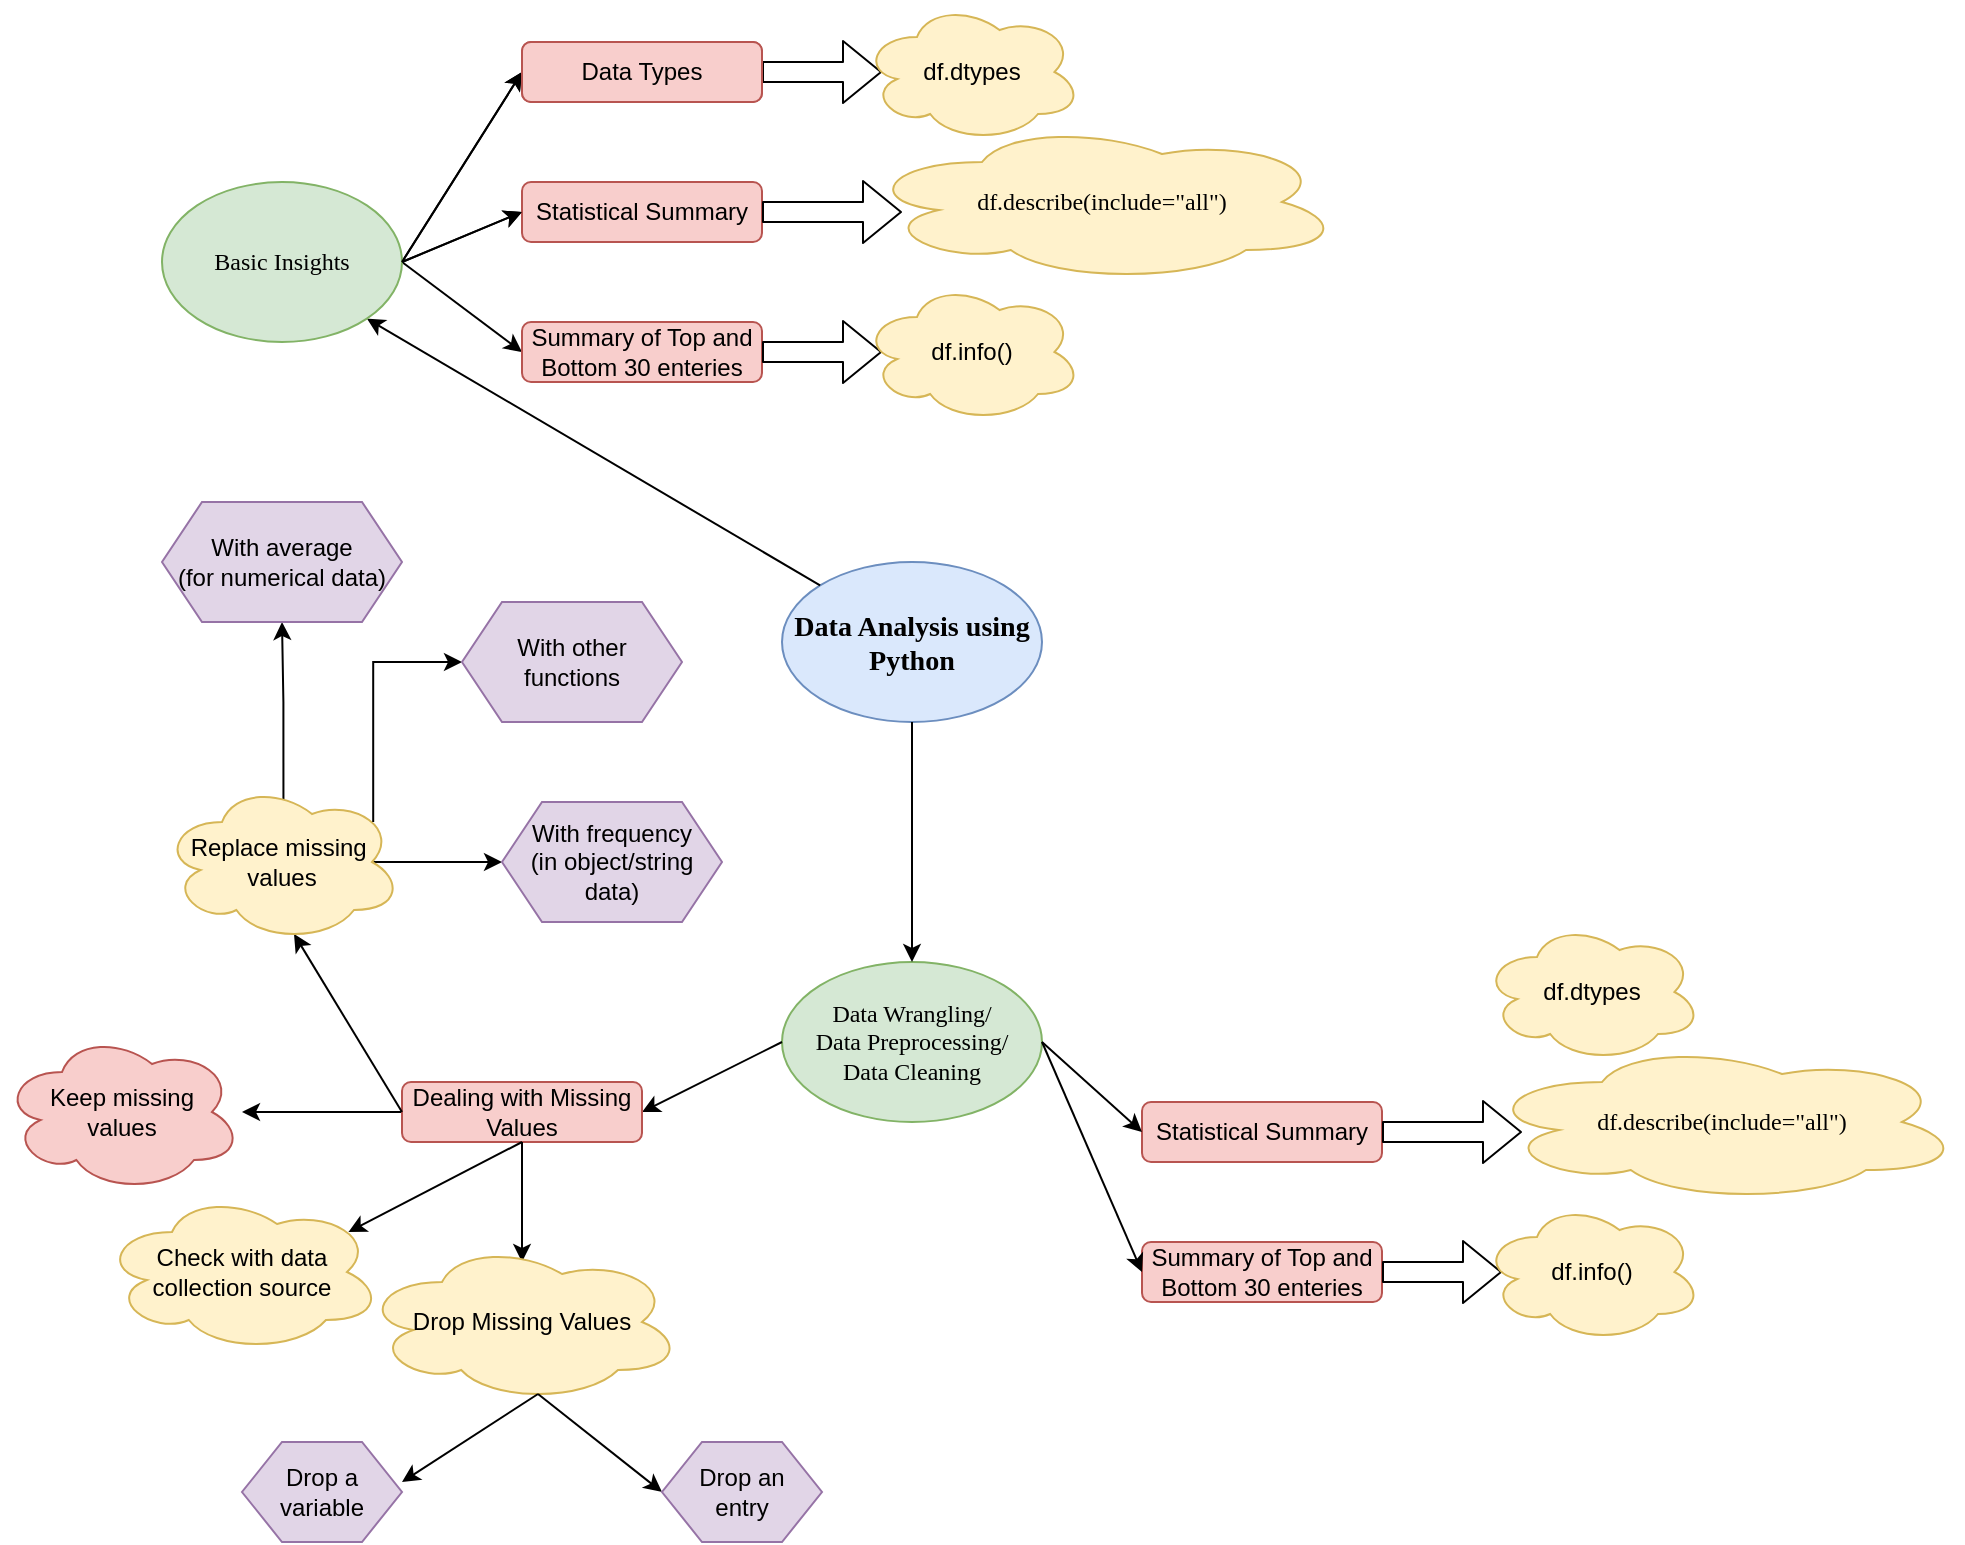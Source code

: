 <mxfile version="14.9.2" type="github"><diagram id="RYdXmEAZYq84uBM2kZKI" name="Page-1"><mxGraphModel dx="1967" dy="1824" grid="1" gridSize="10" guides="1" tooltips="1" connect="1" arrows="1" fold="1" page="1" pageScale="1" pageWidth="850" pageHeight="1100" math="0" shadow="0"><root><mxCell id="0"/><mxCell id="1" parent="0"/><mxCell id="HPVV4rrdQAXOIrdfXkmh-1" value="&lt;h3&gt;&lt;font face=&quot;Verdana&quot;&gt;Data Analysis using Python&lt;/font&gt;&lt;/h3&gt;" style="ellipse;whiteSpace=wrap;html=1;labelBackgroundColor=none;fillColor=#dae8fc;strokeColor=#6c8ebf;" vertex="1" parent="1"><mxGeometry x="320" y="200" width="130" height="80" as="geometry"/></mxCell><mxCell id="HPVV4rrdQAXOIrdfXkmh-2" value="" style="curved=1;endArrow=classic;html=1;exitX=0;exitY=0;exitDx=0;exitDy=0;entryX=1;entryY=1;entryDx=0;entryDy=0;" edge="1" parent="1" source="HPVV4rrdQAXOIrdfXkmh-1" target="HPVV4rrdQAXOIrdfXkmh-19"><mxGeometry width="50" height="50" relative="1" as="geometry"><mxPoint x="280" y="270" as="sourcePoint"/><mxPoint x="160" y="160" as="targetPoint"/><Array as="points"/></mxGeometry></mxCell><mxCell id="HPVV4rrdQAXOIrdfXkmh-4" value="" style="endArrow=classic;html=1;entryX=0;entryY=0.5;entryDx=0;entryDy=0;" edge="1" parent="1" target="HPVV4rrdQAXOIrdfXkmh-7"><mxGeometry width="50" height="50" relative="1" as="geometry"><mxPoint x="130" y="50" as="sourcePoint"/><mxPoint x="180" y="-30" as="targetPoint"/><Array as="points"/></mxGeometry></mxCell><mxCell id="HPVV4rrdQAXOIrdfXkmh-5" value="" style="endArrow=classic;html=1;exitX=1;exitY=0.5;exitDx=0;exitDy=0;entryX=0;entryY=0.5;entryDx=0;entryDy=0;" edge="1" parent="1" target="HPVV4rrdQAXOIrdfXkmh-10"><mxGeometry width="50" height="50" relative="1" as="geometry"><mxPoint x="130.0" y="50" as="sourcePoint"/><mxPoint x="190" y="60" as="targetPoint"/><Array as="points"/></mxGeometry></mxCell><mxCell id="HPVV4rrdQAXOIrdfXkmh-6" value="" style="endArrow=classic;html=1;exitX=1;exitY=0.5;exitDx=0;exitDy=0;entryX=0;entryY=0.5;entryDx=0;entryDy=0;" edge="1" parent="1" target="HPVV4rrdQAXOIrdfXkmh-12"><mxGeometry width="50" height="50" relative="1" as="geometry"><mxPoint x="130.0" y="50" as="sourcePoint"/><mxPoint x="170" y="100" as="targetPoint"/><Array as="points"/></mxGeometry></mxCell><mxCell id="HPVV4rrdQAXOIrdfXkmh-7" value="Data Types" style="rounded=1;whiteSpace=wrap;html=1;fillColor=#f8cecc;strokeColor=#b85450;" vertex="1" parent="1"><mxGeometry x="190" y="-60" width="120" height="30" as="geometry"/></mxCell><mxCell id="HPVV4rrdQAXOIrdfXkmh-8" value="" style="shape=flexArrow;endArrow=classic;html=1;exitX=1;exitY=0.5;exitDx=0;exitDy=0;" edge="1" parent="1" source="HPVV4rrdQAXOIrdfXkmh-7"><mxGeometry width="50" height="50" relative="1" as="geometry"><mxPoint x="300" y="-45.5" as="sourcePoint"/><mxPoint x="370" y="-45" as="targetPoint"/></mxGeometry></mxCell><mxCell id="HPVV4rrdQAXOIrdfXkmh-10" value="Statistical Summary" style="rounded=1;whiteSpace=wrap;html=1;fillColor=#f8cecc;strokeColor=#b85450;" vertex="1" parent="1"><mxGeometry x="190" y="10" width="120" height="30" as="geometry"/></mxCell><mxCell id="HPVV4rrdQAXOIrdfXkmh-11" value="" style="shape=flexArrow;endArrow=classic;html=1;exitX=1;exitY=0.5;exitDx=0;exitDy=0;" edge="1" parent="1" source="HPVV4rrdQAXOIrdfXkmh-10"><mxGeometry width="50" height="50" relative="1" as="geometry"><mxPoint x="310" y="64.5" as="sourcePoint"/><mxPoint x="380" y="25" as="targetPoint"/></mxGeometry></mxCell><mxCell id="HPVV4rrdQAXOIrdfXkmh-12" value="Summary of Top and Bottom 30 enteries" style="rounded=1;whiteSpace=wrap;html=1;fillColor=#f8cecc;strokeColor=#b85450;" vertex="1" parent="1"><mxGeometry x="190" y="80" width="120" height="30" as="geometry"/></mxCell><mxCell id="HPVV4rrdQAXOIrdfXkmh-13" value="" style="shape=flexArrow;endArrow=classic;html=1;" edge="1" parent="1"><mxGeometry width="50" height="50" relative="1" as="geometry"><mxPoint x="310" y="95" as="sourcePoint"/><mxPoint x="370" y="95" as="targetPoint"/></mxGeometry></mxCell><mxCell id="HPVV4rrdQAXOIrdfXkmh-16" value="df.dtypes" style="ellipse;shape=cloud;whiteSpace=wrap;html=1;fillColor=#fff2cc;strokeColor=#d6b656;" vertex="1" parent="1"><mxGeometry x="360" y="-80" width="110" height="70" as="geometry"/></mxCell><mxCell id="HPVV4rrdQAXOIrdfXkmh-17" value="&lt;font face=&quot;Verdana&quot;&gt;df.describe(include=&quot;all&quot;)&lt;/font&gt;" style="ellipse;shape=cloud;whiteSpace=wrap;html=1;fillColor=#fff2cc;strokeColor=#d6b656;" vertex="1" parent="1"><mxGeometry x="360" y="-20" width="240" height="80" as="geometry"/></mxCell><mxCell id="HPVV4rrdQAXOIrdfXkmh-18" value="df.info()" style="ellipse;shape=cloud;whiteSpace=wrap;html=1;fillColor=#fff2cc;strokeColor=#d6b656;" vertex="1" parent="1"><mxGeometry x="360" y="60" width="110" height="70" as="geometry"/></mxCell><mxCell id="HPVV4rrdQAXOIrdfXkmh-19" value="&lt;font face=&quot;Verdana&quot;&gt;Basic Insights&lt;/font&gt;" style="ellipse;whiteSpace=wrap;html=1;fillColor=#d5e8d4;strokeColor=#82b366;" vertex="1" parent="1"><mxGeometry x="10" y="10" width="120" height="80" as="geometry"/></mxCell><mxCell id="HPVV4rrdQAXOIrdfXkmh-20" value="" style="endArrow=classic;html=1;entryX=0;entryY=0.5;entryDx=0;entryDy=0;" edge="1" target="HPVV4rrdQAXOIrdfXkmh-21" parent="1"><mxGeometry width="50" height="50" relative="1" as="geometry"><mxPoint x="130" y="50" as="sourcePoint"/><mxPoint x="180" y="-30" as="targetPoint"/><Array as="points"/></mxGeometry></mxCell><mxCell id="HPVV4rrdQAXOIrdfXkmh-21" value="Data Types" style="rounded=1;whiteSpace=wrap;html=1;fillColor=#f8cecc;strokeColor=#b85450;" vertex="1" parent="1"><mxGeometry x="190" y="-60" width="120" height="30" as="geometry"/></mxCell><mxCell id="HPVV4rrdQAXOIrdfXkmh-22" value="" style="endArrow=classic;html=1;exitX=1;exitY=0.5;exitDx=0;exitDy=0;entryX=0;entryY=0.5;entryDx=0;entryDy=0;" edge="1" source="HPVV4rrdQAXOIrdfXkmh-19" parent="1"><mxGeometry width="50" height="50" relative="1" as="geometry"><mxPoint x="220" y="60" as="sourcePoint"/><mxPoint x="190" y="25" as="targetPoint"/><Array as="points"/></mxGeometry></mxCell><mxCell id="HPVV4rrdQAXOIrdfXkmh-27" value="Statistical Summary" style="rounded=1;whiteSpace=wrap;html=1;fillColor=#f8cecc;strokeColor=#b85450;" vertex="1" parent="1"><mxGeometry x="500" y="470" width="120" height="30" as="geometry"/></mxCell><mxCell id="HPVV4rrdQAXOIrdfXkmh-28" value="" style="shape=flexArrow;endArrow=classic;html=1;exitX=1;exitY=0.5;exitDx=0;exitDy=0;" edge="1" parent="1" source="HPVV4rrdQAXOIrdfXkmh-27"><mxGeometry width="50" height="50" relative="1" as="geometry"><mxPoint x="620" y="524.5" as="sourcePoint"/><mxPoint x="690" y="485" as="targetPoint"/></mxGeometry></mxCell><mxCell id="HPVV4rrdQAXOIrdfXkmh-29" value="Summary of Top and Bottom 30 enteries" style="rounded=1;whiteSpace=wrap;html=1;fillColor=#f8cecc;strokeColor=#b85450;" vertex="1" parent="1"><mxGeometry x="500" y="540" width="120" height="30" as="geometry"/></mxCell><mxCell id="HPVV4rrdQAXOIrdfXkmh-30" value="" style="shape=flexArrow;endArrow=classic;html=1;" edge="1" parent="1"><mxGeometry width="50" height="50" relative="1" as="geometry"><mxPoint x="620" y="555" as="sourcePoint"/><mxPoint x="680" y="555" as="targetPoint"/></mxGeometry></mxCell><mxCell id="HPVV4rrdQAXOIrdfXkmh-31" value="df.dtypes" style="ellipse;shape=cloud;whiteSpace=wrap;html=1;fillColor=#fff2cc;strokeColor=#d6b656;" vertex="1" parent="1"><mxGeometry x="670" y="380" width="110" height="70" as="geometry"/></mxCell><mxCell id="HPVV4rrdQAXOIrdfXkmh-32" value="&lt;font face=&quot;Verdana&quot;&gt;df.describe(include=&quot;all&quot;)&lt;/font&gt;" style="ellipse;shape=cloud;whiteSpace=wrap;html=1;fillColor=#fff2cc;strokeColor=#d6b656;" vertex="1" parent="1"><mxGeometry x="670" y="440" width="240" height="80" as="geometry"/></mxCell><mxCell id="HPVV4rrdQAXOIrdfXkmh-33" value="df.info()" style="ellipse;shape=cloud;whiteSpace=wrap;html=1;fillColor=#fff2cc;strokeColor=#d6b656;" vertex="1" parent="1"><mxGeometry x="670" y="520" width="110" height="70" as="geometry"/></mxCell><mxCell id="HPVV4rrdQAXOIrdfXkmh-34" value="&lt;font face=&quot;Verdana&quot;&gt;Data Wrangling/&lt;br&gt;Data Preprocessing/&lt;br&gt;Data Cleaning&lt;br&gt;&lt;/font&gt;" style="ellipse;whiteSpace=wrap;html=1;fillColor=#d5e8d4;strokeColor=#82b366;" vertex="1" parent="1"><mxGeometry x="320" y="400" width="130" height="80" as="geometry"/></mxCell><mxCell id="HPVV4rrdQAXOIrdfXkmh-35" value="" style="endArrow=classic;html=1;exitX=0;exitY=0.5;exitDx=0;exitDy=0;entryX=1;entryY=0.5;entryDx=0;entryDy=0;" edge="1" parent="1" target="HPVV4rrdQAXOIrdfXkmh-36" source="HPVV4rrdQAXOIrdfXkmh-34"><mxGeometry width="50" height="50" relative="1" as="geometry"><mxPoint x="450" y="510" as="sourcePoint"/><mxPoint x="250" y="470" as="targetPoint"/><Array as="points"/></mxGeometry></mxCell><mxCell id="HPVV4rrdQAXOIrdfXkmh-76" value="" style="edgeStyle=orthogonalEdgeStyle;rounded=0;orthogonalLoop=1;jettySize=auto;html=1;fontColor=#000000;" edge="1" parent="1" source="HPVV4rrdQAXOIrdfXkmh-36" target="HPVV4rrdQAXOIrdfXkmh-75"><mxGeometry relative="1" as="geometry"/></mxCell><mxCell id="HPVV4rrdQAXOIrdfXkmh-36" value="Dealing with Missing Values" style="rounded=1;whiteSpace=wrap;html=1;fillColor=#f8cecc;strokeColor=#b85450;" vertex="1" parent="1"><mxGeometry x="130" y="460" width="120" height="30" as="geometry"/></mxCell><mxCell id="HPVV4rrdQAXOIrdfXkmh-37" value="" style="endArrow=classic;html=1;exitX=1;exitY=0.5;exitDx=0;exitDy=0;entryX=0;entryY=0.5;entryDx=0;entryDy=0;" edge="1" parent="1" source="HPVV4rrdQAXOIrdfXkmh-34"><mxGeometry width="50" height="50" relative="1" as="geometry"><mxPoint x="530" y="520" as="sourcePoint"/><mxPoint x="500" y="485" as="targetPoint"/><Array as="points"/></mxGeometry></mxCell><mxCell id="HPVV4rrdQAXOIrdfXkmh-38" value="" style="curved=1;endArrow=classic;html=1;exitX=0.5;exitY=1;exitDx=0;exitDy=0;" edge="1" parent="1" source="HPVV4rrdQAXOIrdfXkmh-1"><mxGeometry width="50" height="50" relative="1" as="geometry"><mxPoint x="330" y="350" as="sourcePoint"/><mxPoint x="385" y="400" as="targetPoint"/><Array as="points"><mxPoint x="385" y="410"/><mxPoint x="385" y="340"/></Array></mxGeometry></mxCell><mxCell id="HPVV4rrdQAXOIrdfXkmh-39" value="" style="endArrow=classic;html=1;entryX=0;entryY=0.5;entryDx=0;entryDy=0;exitX=1;exitY=0.5;exitDx=0;exitDy=0;" edge="1" parent="1" source="HPVV4rrdQAXOIrdfXkmh-34" target="HPVV4rrdQAXOIrdfXkmh-29"><mxGeometry width="50" height="50" relative="1" as="geometry"><mxPoint x="440" y="550" as="sourcePoint"/><mxPoint x="490" y="455" as="targetPoint"/><Array as="points"/></mxGeometry></mxCell><mxCell id="HPVV4rrdQAXOIrdfXkmh-53" value="" style="endArrow=classic;html=1;exitX=0.5;exitY=1;exitDx=0;exitDy=0;entryX=0.88;entryY=0.25;entryDx=0;entryDy=0;entryPerimeter=0;" edge="1" parent="1" source="HPVV4rrdQAXOIrdfXkmh-36" target="HPVV4rrdQAXOIrdfXkmh-55"><mxGeometry width="50" height="50" relative="1" as="geometry"><mxPoint x="150" y="505" as="sourcePoint"/><mxPoint x="70" y="530" as="targetPoint"/><Array as="points"/></mxGeometry></mxCell><mxCell id="HPVV4rrdQAXOIrdfXkmh-54" value="" style="endArrow=classic;html=1;exitX=0.5;exitY=1;exitDx=0;exitDy=0;" edge="1" parent="1" source="HPVV4rrdQAXOIrdfXkmh-36"><mxGeometry width="50" height="50" relative="1" as="geometry"><mxPoint x="180" y="560" as="sourcePoint"/><mxPoint x="190" y="550" as="targetPoint"/><Array as="points"/></mxGeometry></mxCell><mxCell id="HPVV4rrdQAXOIrdfXkmh-55" value="Check with data collection source" style="ellipse;shape=cloud;whiteSpace=wrap;html=1;labelBackgroundColor=none;fillColor=#fff2cc;strokeColor=#d6b656;" vertex="1" parent="1"><mxGeometry x="-20" y="515" width="140" height="80" as="geometry"/></mxCell><mxCell id="HPVV4rrdQAXOIrdfXkmh-56" value="Drop Missing Values" style="ellipse;shape=cloud;whiteSpace=wrap;html=1;labelBackgroundColor=none;fillColor=#fff2cc;strokeColor=#d6b656;" vertex="1" parent="1"><mxGeometry x="110" y="540" width="160" height="80" as="geometry"/></mxCell><mxCell id="HPVV4rrdQAXOIrdfXkmh-57" value="" style="endArrow=classic;html=1;fontColor=#000000;exitX=0.55;exitY=0.95;exitDx=0;exitDy=0;exitPerimeter=0;" edge="1" parent="1" source="HPVV4rrdQAXOIrdfXkmh-56"><mxGeometry width="50" height="50" relative="1" as="geometry"><mxPoint x="170" y="670" as="sourcePoint"/><mxPoint x="130" y="660" as="targetPoint"/></mxGeometry></mxCell><mxCell id="HPVV4rrdQAXOIrdfXkmh-58" value="Drop a variable" style="shape=hexagon;perimeter=hexagonPerimeter2;whiteSpace=wrap;html=1;fixedSize=1;labelBackgroundColor=none;fillColor=#e1d5e7;strokeColor=#9673a6;" vertex="1" parent="1"><mxGeometry x="50" y="640" width="80" height="50" as="geometry"/></mxCell><mxCell id="HPVV4rrdQAXOIrdfXkmh-59" value="" style="endArrow=classic;html=1;fontColor=#000000;exitX=0.55;exitY=0.95;exitDx=0;exitDy=0;exitPerimeter=0;entryX=0;entryY=0.5;entryDx=0;entryDy=0;" edge="1" parent="1" source="HPVV4rrdQAXOIrdfXkmh-56" target="HPVV4rrdQAXOIrdfXkmh-60"><mxGeometry width="50" height="50" relative="1" as="geometry"><mxPoint x="200" y="620" as="sourcePoint"/><mxPoint x="260" y="660" as="targetPoint"/></mxGeometry></mxCell><mxCell id="HPVV4rrdQAXOIrdfXkmh-60" value="Drop an &lt;br&gt;entry" style="shape=hexagon;perimeter=hexagonPerimeter2;whiteSpace=wrap;html=1;fixedSize=1;labelBackgroundColor=none;fillColor=#e1d5e7;strokeColor=#9673a6;" vertex="1" parent="1"><mxGeometry x="260" y="640" width="80" height="50" as="geometry"/></mxCell><mxCell id="HPVV4rrdQAXOIrdfXkmh-62" value="" style="endArrow=classic;html=1;exitX=0;exitY=0.5;exitDx=0;exitDy=0;entryX=0.55;entryY=0.95;entryDx=0;entryDy=0;entryPerimeter=0;" edge="1" parent="1" source="HPVV4rrdQAXOIrdfXkmh-36" target="HPVV4rrdQAXOIrdfXkmh-63"><mxGeometry width="50" height="50" relative="1" as="geometry"><mxPoint x="60" y="380" as="sourcePoint"/><mxPoint x="70" y="390" as="targetPoint"/><Array as="points"/></mxGeometry></mxCell><mxCell id="HPVV4rrdQAXOIrdfXkmh-67" value="" style="edgeStyle=orthogonalEdgeStyle;rounded=0;orthogonalLoop=1;jettySize=auto;html=1;fontColor=#000000;exitX=0.506;exitY=0.138;exitDx=0;exitDy=0;exitPerimeter=0;" edge="1" parent="1" source="HPVV4rrdQAXOIrdfXkmh-63" target="HPVV4rrdQAXOIrdfXkmh-66"><mxGeometry relative="1" as="geometry"/></mxCell><mxCell id="HPVV4rrdQAXOIrdfXkmh-69" value="" style="edgeStyle=orthogonalEdgeStyle;rounded=0;orthogonalLoop=1;jettySize=auto;html=1;fontColor=#000000;exitX=0.875;exitY=0.5;exitDx=0;exitDy=0;exitPerimeter=0;" edge="1" parent="1" source="HPVV4rrdQAXOIrdfXkmh-63"><mxGeometry relative="1" as="geometry"><mxPoint x="180" y="350" as="targetPoint"/></mxGeometry></mxCell><mxCell id="HPVV4rrdQAXOIrdfXkmh-63" value="Replace missing&amp;nbsp;&lt;br&gt;values" style="ellipse;shape=cloud;whiteSpace=wrap;html=1;labelBackgroundColor=none;fillColor=#fff2cc;strokeColor=#d6b656;" vertex="1" parent="1"><mxGeometry x="10" y="310" width="120" height="80" as="geometry"/></mxCell><mxCell id="HPVV4rrdQAXOIrdfXkmh-66" value="With average&lt;br&gt;(for numerical data)" style="shape=hexagon;perimeter=hexagonPerimeter2;whiteSpace=wrap;html=1;fixedSize=1;fillColor=#e1d5e7;strokeColor=#9673a6;" vertex="1" parent="1"><mxGeometry x="10" y="170" width="120" height="60" as="geometry"/></mxCell><mxCell id="HPVV4rrdQAXOIrdfXkmh-68" value="With frequency&lt;br&gt;(in object/string data)" style="shape=hexagon;perimeter=hexagonPerimeter2;whiteSpace=wrap;html=1;fixedSize=1;fillColor=#e1d5e7;strokeColor=#9673a6;" vertex="1" parent="1"><mxGeometry x="180" y="320" width="110" height="60" as="geometry"/></mxCell><mxCell id="HPVV4rrdQAXOIrdfXkmh-73" value="" style="edgeStyle=orthogonalEdgeStyle;rounded=0;orthogonalLoop=1;jettySize=auto;html=1;fontColor=#000000;exitX=0.88;exitY=0.25;exitDx=0;exitDy=0;exitPerimeter=0;" edge="1" parent="1" source="HPVV4rrdQAXOIrdfXkmh-63"><mxGeometry relative="1" as="geometry"><mxPoint x="98.68" y="232.32" as="sourcePoint"/><mxPoint x="160" y="250" as="targetPoint"/><Array as="points"><mxPoint x="116" y="250"/></Array></mxGeometry></mxCell><mxCell id="HPVV4rrdQAXOIrdfXkmh-74" value="With other &lt;br&gt;functions" style="shape=hexagon;perimeter=hexagonPerimeter2;whiteSpace=wrap;html=1;fixedSize=1;fillColor=#e1d5e7;strokeColor=#9673a6;" vertex="1" parent="1"><mxGeometry x="160" y="220" width="110" height="60" as="geometry"/></mxCell><mxCell id="HPVV4rrdQAXOIrdfXkmh-75" value="Keep missing &lt;br&gt;values" style="ellipse;shape=cloud;whiteSpace=wrap;html=1;rounded=1;strokeColor=#b85450;fillColor=#f8cecc;" vertex="1" parent="1"><mxGeometry x="-70" y="435" width="120" height="80" as="geometry"/></mxCell></root></mxGraphModel></diagram></mxfile>